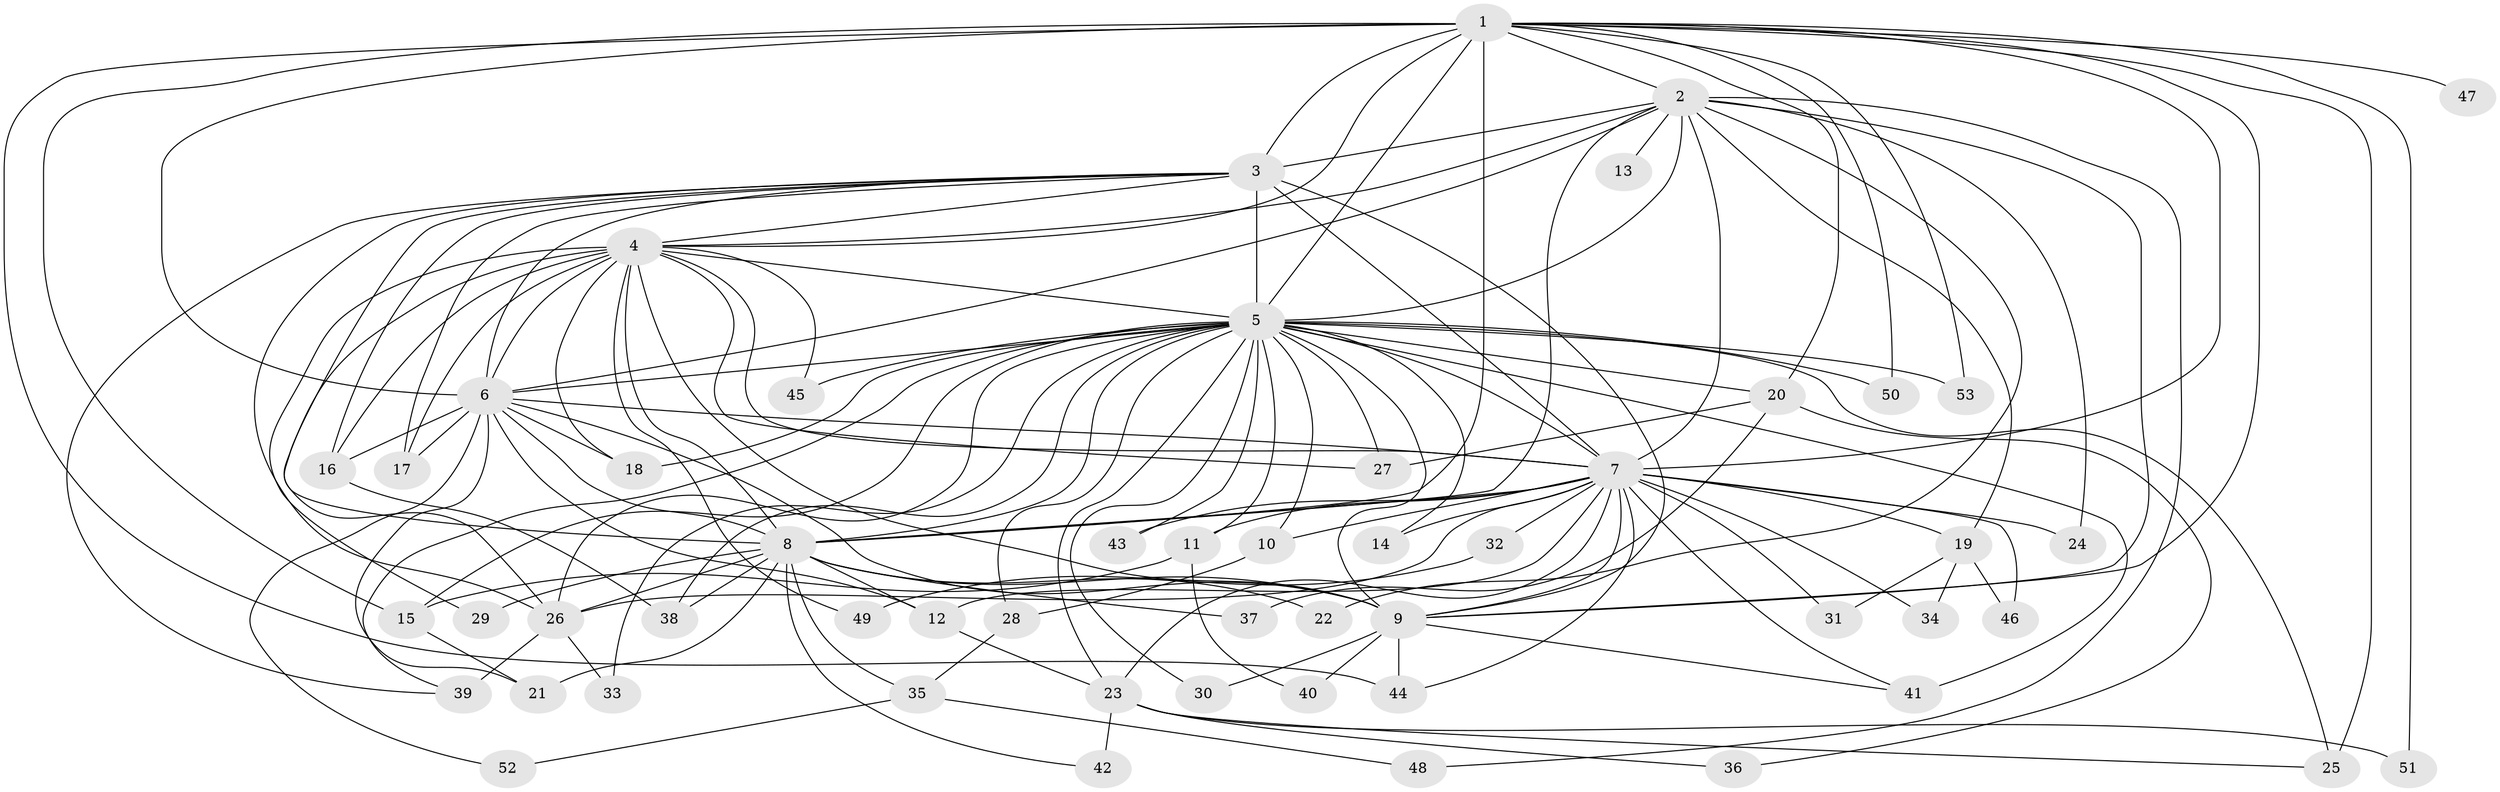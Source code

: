 // original degree distribution, {22: 0.009523809523809525, 20: 0.02857142857142857, 38: 0.009523809523809525, 17: 0.009523809523809525, 16: 0.009523809523809525, 32: 0.009523809523809525, 18: 0.009523809523809525, 15: 0.009523809523809525, 4: 0.09523809523809523, 3: 0.19047619047619047, 2: 0.5619047619047619, 6: 0.01904761904761905, 5: 0.02857142857142857, 7: 0.009523809523809525}
// Generated by graph-tools (version 1.1) at 2025/35/03/09/25 02:35:15]
// undirected, 53 vertices, 137 edges
graph export_dot {
graph [start="1"]
  node [color=gray90,style=filled];
  1;
  2;
  3;
  4;
  5;
  6;
  7;
  8;
  9;
  10;
  11;
  12;
  13;
  14;
  15;
  16;
  17;
  18;
  19;
  20;
  21;
  22;
  23;
  24;
  25;
  26;
  27;
  28;
  29;
  30;
  31;
  32;
  33;
  34;
  35;
  36;
  37;
  38;
  39;
  40;
  41;
  42;
  43;
  44;
  45;
  46;
  47;
  48;
  49;
  50;
  51;
  52;
  53;
  1 -- 2 [weight=1.0];
  1 -- 3 [weight=1.0];
  1 -- 4 [weight=1.0];
  1 -- 5 [weight=3.0];
  1 -- 6 [weight=2.0];
  1 -- 7 [weight=1.0];
  1 -- 8 [weight=1.0];
  1 -- 9 [weight=2.0];
  1 -- 15 [weight=2.0];
  1 -- 20 [weight=1.0];
  1 -- 25 [weight=1.0];
  1 -- 44 [weight=1.0];
  1 -- 47 [weight=1.0];
  1 -- 50 [weight=1.0];
  1 -- 51 [weight=1.0];
  1 -- 53 [weight=1.0];
  2 -- 3 [weight=1.0];
  2 -- 4 [weight=1.0];
  2 -- 5 [weight=4.0];
  2 -- 6 [weight=3.0];
  2 -- 7 [weight=2.0];
  2 -- 8 [weight=1.0];
  2 -- 9 [weight=1.0];
  2 -- 13 [weight=1.0];
  2 -- 19 [weight=1.0];
  2 -- 22 [weight=1.0];
  2 -- 24 [weight=1.0];
  2 -- 48 [weight=1.0];
  3 -- 4 [weight=1.0];
  3 -- 5 [weight=21.0];
  3 -- 6 [weight=3.0];
  3 -- 7 [weight=2.0];
  3 -- 8 [weight=1.0];
  3 -- 9 [weight=1.0];
  3 -- 16 [weight=1.0];
  3 -- 17 [weight=1.0];
  3 -- 26 [weight=1.0];
  3 -- 39 [weight=1.0];
  4 -- 5 [weight=2.0];
  4 -- 6 [weight=3.0];
  4 -- 7 [weight=1.0];
  4 -- 8 [weight=1.0];
  4 -- 9 [weight=1.0];
  4 -- 16 [weight=1.0];
  4 -- 17 [weight=1.0];
  4 -- 18 [weight=1.0];
  4 -- 26 [weight=2.0];
  4 -- 27 [weight=1.0];
  4 -- 29 [weight=1.0];
  4 -- 45 [weight=1.0];
  4 -- 49 [weight=1.0];
  5 -- 6 [weight=4.0];
  5 -- 7 [weight=4.0];
  5 -- 8 [weight=1.0];
  5 -- 9 [weight=1.0];
  5 -- 10 [weight=1.0];
  5 -- 11 [weight=1.0];
  5 -- 14 [weight=1.0];
  5 -- 15 [weight=2.0];
  5 -- 18 [weight=1.0];
  5 -- 20 [weight=2.0];
  5 -- 23 [weight=1.0];
  5 -- 25 [weight=1.0];
  5 -- 26 [weight=1.0];
  5 -- 27 [weight=1.0];
  5 -- 28 [weight=1.0];
  5 -- 30 [weight=1.0];
  5 -- 33 [weight=1.0];
  5 -- 38 [weight=1.0];
  5 -- 39 [weight=1.0];
  5 -- 41 [weight=2.0];
  5 -- 43 [weight=1.0];
  5 -- 45 [weight=1.0];
  5 -- 50 [weight=1.0];
  5 -- 53 [weight=1.0];
  6 -- 7 [weight=2.0];
  6 -- 8 [weight=3.0];
  6 -- 9 [weight=3.0];
  6 -- 12 [weight=1.0];
  6 -- 16 [weight=1.0];
  6 -- 17 [weight=2.0];
  6 -- 18 [weight=1.0];
  6 -- 21 [weight=1.0];
  6 -- 52 [weight=1.0];
  7 -- 8 [weight=1.0];
  7 -- 9 [weight=1.0];
  7 -- 10 [weight=1.0];
  7 -- 11 [weight=1.0];
  7 -- 12 [weight=2.0];
  7 -- 14 [weight=1.0];
  7 -- 19 [weight=1.0];
  7 -- 23 [weight=1.0];
  7 -- 24 [weight=1.0];
  7 -- 26 [weight=1.0];
  7 -- 31 [weight=1.0];
  7 -- 32 [weight=1.0];
  7 -- 34 [weight=1.0];
  7 -- 41 [weight=1.0];
  7 -- 43 [weight=1.0];
  7 -- 44 [weight=1.0];
  7 -- 46 [weight=1.0];
  8 -- 9 [weight=1.0];
  8 -- 12 [weight=1.0];
  8 -- 21 [weight=1.0];
  8 -- 22 [weight=1.0];
  8 -- 26 [weight=1.0];
  8 -- 29 [weight=2.0];
  8 -- 35 [weight=1.0];
  8 -- 37 [weight=1.0];
  8 -- 38 [weight=1.0];
  8 -- 42 [weight=1.0];
  9 -- 30 [weight=1.0];
  9 -- 40 [weight=1.0];
  9 -- 41 [weight=1.0];
  9 -- 44 [weight=1.0];
  10 -- 28 [weight=1.0];
  11 -- 15 [weight=1.0];
  11 -- 40 [weight=1.0];
  12 -- 23 [weight=1.0];
  15 -- 21 [weight=1.0];
  16 -- 38 [weight=1.0];
  19 -- 31 [weight=1.0];
  19 -- 34 [weight=1.0];
  19 -- 46 [weight=1.0];
  20 -- 27 [weight=1.0];
  20 -- 36 [weight=1.0];
  20 -- 37 [weight=1.0];
  23 -- 25 [weight=1.0];
  23 -- 36 [weight=1.0];
  23 -- 42 [weight=1.0];
  23 -- 51 [weight=1.0];
  26 -- 33 [weight=1.0];
  26 -- 39 [weight=4.0];
  28 -- 35 [weight=1.0];
  32 -- 49 [weight=1.0];
  35 -- 48 [weight=1.0];
  35 -- 52 [weight=1.0];
}

